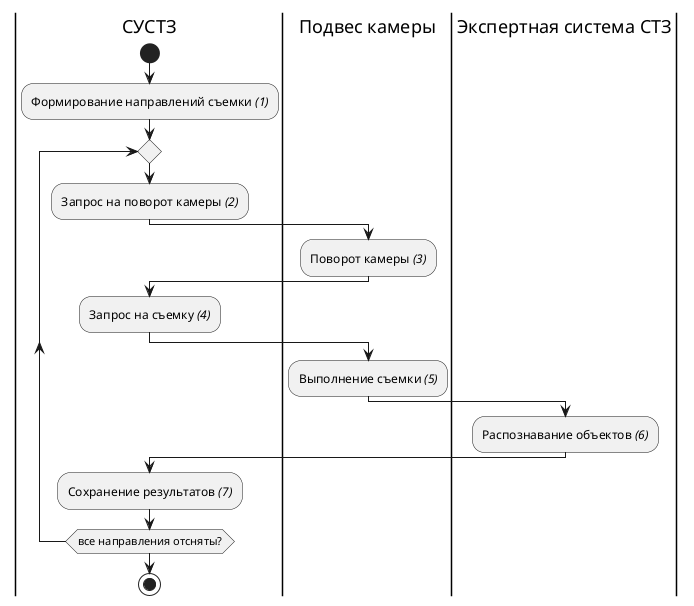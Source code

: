 @startuml

|СУСТЗ|
start
:Формирование направлений съемки //(1)//;
repeat
:Запрос на поворот камеры //(2)//;
|Подвес камеры|
:Поворот камеры //(3)//;
|СУСТЗ|
:Запрос на съемку //(4)//;
|Подвес камеры|
:Выполнение съемки //(5)//;
|Экспертная система СТЗ|
:Распознавание объектов //(6)//;
|СУСТЗ|
:Сохранение результатов //(7)//;
repeat while (все направления отсняты?)
stop

@enduml